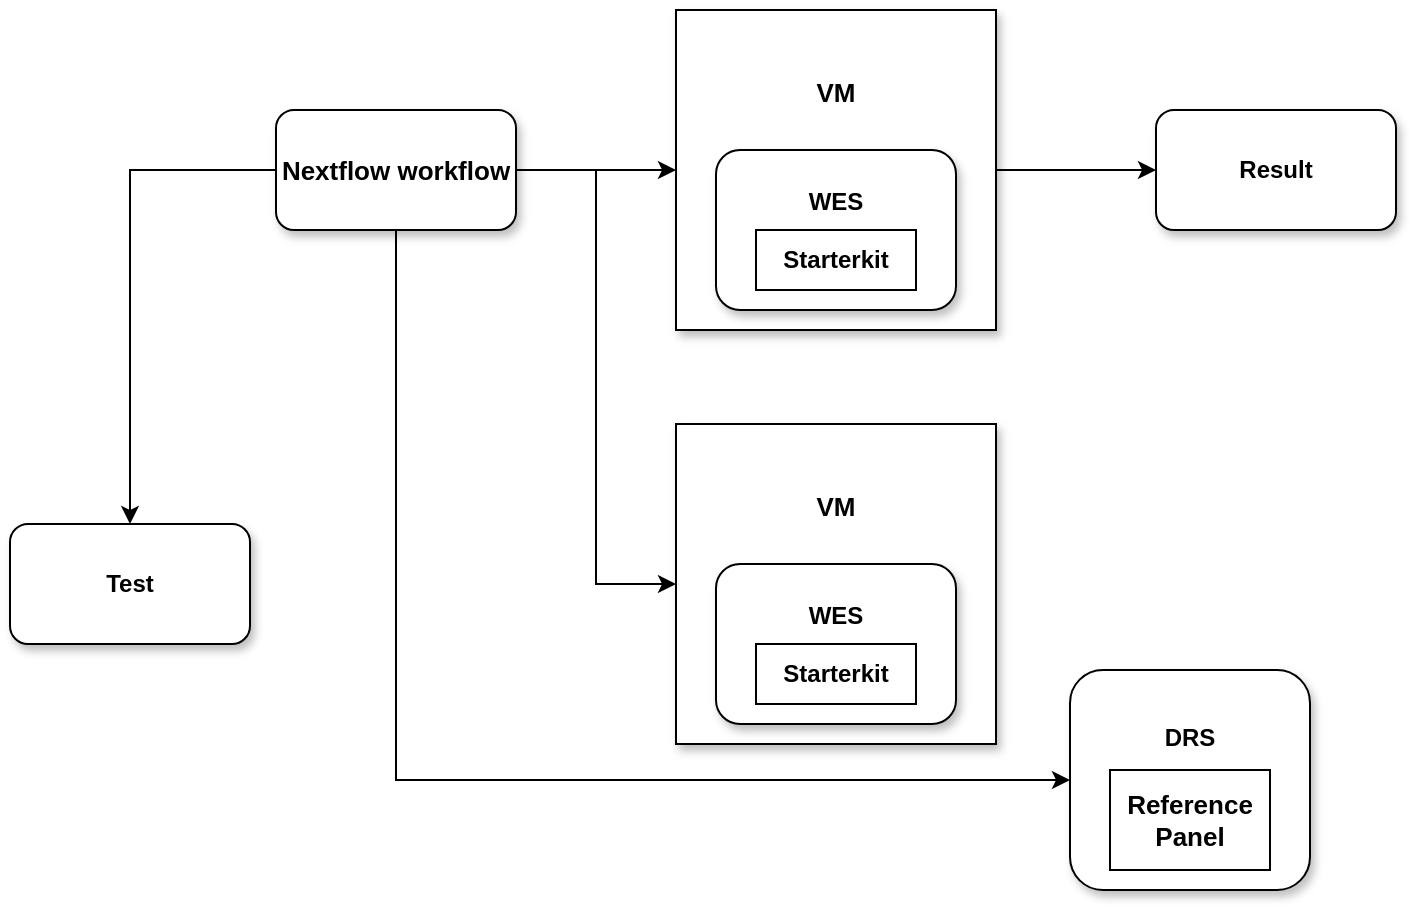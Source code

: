 <mxfile version="21.6.2" type="github">
  <diagram name="Page-1" id="IgRoF7RVsTaWWRk1cckZ">
    <mxGraphModel dx="896" dy="566" grid="1" gridSize="10" guides="1" tooltips="1" connect="1" arrows="1" fold="1" page="1" pageScale="1" pageWidth="850" pageHeight="1100" math="0" shadow="0">
      <root>
        <mxCell id="0" />
        <mxCell id="1" parent="0" />
        <mxCell id="UDgKJiba5ccRPYknybrY-3" value="&lt;b&gt;Test&lt;/b&gt;" style="rounded=1;whiteSpace=wrap;html=1;shadow=1;gradientDirection=south;" vertex="1" parent="1">
          <mxGeometry x="40" y="440" width="120" height="60" as="geometry" />
        </mxCell>
        <mxCell id="UDgKJiba5ccRPYknybrY-28" style="edgeStyle=orthogonalEdgeStyle;rounded=0;orthogonalLoop=1;jettySize=auto;html=1;exitX=1;exitY=0.5;exitDx=0;exitDy=0;entryX=0;entryY=0.5;entryDx=0;entryDy=0;" edge="1" parent="1" source="UDgKJiba5ccRPYknybrY-6" target="UDgKJiba5ccRPYknybrY-13">
          <mxGeometry relative="1" as="geometry" />
        </mxCell>
        <mxCell id="UDgKJiba5ccRPYknybrY-6" value="&lt;b&gt;&lt;font style=&quot;font-size: 13px;&quot;&gt;Nextflow workflow&lt;/font&gt;&lt;/b&gt;" style="rounded=1;whiteSpace=wrap;html=1;shadow=1;gradientDirection=south;" vertex="1" parent="1">
          <mxGeometry x="173" y="233" width="120" height="60" as="geometry" />
        </mxCell>
        <mxCell id="UDgKJiba5ccRPYknybrY-7" value="&lt;b&gt;Result&lt;/b&gt;" style="rounded=1;whiteSpace=wrap;html=1;shadow=1;gradientDirection=south;" vertex="1" parent="1">
          <mxGeometry x="613" y="233" width="120" height="60" as="geometry" />
        </mxCell>
        <mxCell id="UDgKJiba5ccRPYknybrY-9" value="&lt;div&gt;&lt;b&gt;DRS&lt;/b&gt;&lt;/div&gt;&lt;div&gt;&lt;b&gt;&lt;br&gt;&lt;/b&gt;&lt;/div&gt;&lt;div&gt;&lt;b&gt;&lt;br&gt;&lt;/b&gt;&lt;/div&gt;&lt;div&gt;&lt;b&gt;&lt;br&gt;&lt;/b&gt;&lt;/div&gt;" style="rounded=1;whiteSpace=wrap;html=1;shadow=1;gradientDirection=south;" vertex="1" parent="1">
          <mxGeometry x="570" y="513" width="120" height="110" as="geometry" />
        </mxCell>
        <mxCell id="UDgKJiba5ccRPYknybrY-13" value="&lt;div&gt;&lt;b&gt;&lt;font style=&quot;font-size: 13px;&quot;&gt;VM&lt;/font&gt;&lt;/b&gt;&lt;/div&gt;&lt;div&gt;&lt;b&gt;&lt;font style=&quot;font-size: 13px;&quot;&gt;&lt;br&gt;&lt;/font&gt;&lt;/b&gt;&lt;/div&gt;&lt;div&gt;&lt;b&gt;&lt;font style=&quot;font-size: 13px;&quot;&gt;&lt;br&gt;&lt;/font&gt;&lt;/b&gt;&lt;/div&gt;&lt;div&gt;&lt;b&gt;&lt;font style=&quot;font-size: 13px;&quot;&gt;&lt;br&gt;&lt;/font&gt;&lt;/b&gt;&lt;/div&gt;&lt;div&gt;&lt;b&gt;&lt;font style=&quot;font-size: 13px;&quot;&gt;&lt;br&gt;&lt;/font&gt;&lt;/b&gt;&lt;/div&gt;&lt;div&gt;&lt;b&gt;&lt;font style=&quot;font-size: 13px;&quot;&gt;&lt;br&gt;&lt;/font&gt;&lt;/b&gt;&lt;/div&gt;" style="whiteSpace=wrap;html=1;aspect=fixed;shadow=1;" vertex="1" parent="1">
          <mxGeometry x="373" y="183" width="160" height="160" as="geometry" />
        </mxCell>
        <mxCell id="UDgKJiba5ccRPYknybrY-20" value="&lt;b&gt;&lt;font style=&quot;font-size: 13px;&quot;&gt;Reference Panel&lt;/font&gt;&lt;/b&gt;" style="rounded=0;whiteSpace=wrap;html=1;" vertex="1" parent="1">
          <mxGeometry x="590" y="563" width="80" height="50" as="geometry" />
        </mxCell>
        <mxCell id="UDgKJiba5ccRPYknybrY-11" value="&lt;div&gt;&lt;b&gt;WES&lt;/b&gt;&lt;/div&gt;&lt;div&gt;&lt;b&gt;&lt;br&gt;&lt;/b&gt;&lt;/div&gt;&lt;div&gt;&lt;b&gt;&lt;br&gt;&lt;/b&gt;&lt;/div&gt;" style="rounded=1;whiteSpace=wrap;html=1;shadow=1;gradientDirection=south;" vertex="1" parent="1">
          <mxGeometry x="393" y="253" width="120" height="80" as="geometry" />
        </mxCell>
        <mxCell id="UDgKJiba5ccRPYknybrY-21" value="&lt;b&gt;Starterkit&lt;/b&gt;" style="rounded=0;whiteSpace=wrap;html=1;" vertex="1" parent="1">
          <mxGeometry x="413" y="293" width="80" height="30" as="geometry" />
        </mxCell>
        <mxCell id="UDgKJiba5ccRPYknybrY-22" value="&lt;div&gt;&lt;b&gt;&lt;font style=&quot;font-size: 13px;&quot;&gt;VM&lt;/font&gt;&lt;/b&gt;&lt;/div&gt;&lt;div&gt;&lt;b&gt;&lt;font style=&quot;font-size: 13px;&quot;&gt;&lt;br&gt;&lt;/font&gt;&lt;/b&gt;&lt;/div&gt;&lt;div&gt;&lt;b&gt;&lt;font style=&quot;font-size: 13px;&quot;&gt;&lt;br&gt;&lt;/font&gt;&lt;/b&gt;&lt;/div&gt;&lt;div&gt;&lt;b&gt;&lt;font style=&quot;font-size: 13px;&quot;&gt;&lt;br&gt;&lt;/font&gt;&lt;/b&gt;&lt;/div&gt;&lt;div&gt;&lt;b&gt;&lt;font style=&quot;font-size: 13px;&quot;&gt;&lt;br&gt;&lt;/font&gt;&lt;/b&gt;&lt;/div&gt;&lt;div&gt;&lt;b&gt;&lt;font style=&quot;font-size: 13px;&quot;&gt;&lt;br&gt;&lt;/font&gt;&lt;/b&gt;&lt;/div&gt;" style="whiteSpace=wrap;html=1;aspect=fixed;shadow=1;" vertex="1" parent="1">
          <mxGeometry x="373" y="390" width="160" height="160" as="geometry" />
        </mxCell>
        <mxCell id="UDgKJiba5ccRPYknybrY-23" value="&lt;div&gt;&lt;b&gt;WES&lt;/b&gt;&lt;/div&gt;&lt;div&gt;&lt;b&gt;&lt;br&gt;&lt;/b&gt;&lt;/div&gt;&lt;div&gt;&lt;b&gt;&lt;br&gt;&lt;/b&gt;&lt;/div&gt;" style="rounded=1;whiteSpace=wrap;html=1;shadow=1;gradientDirection=south;" vertex="1" parent="1">
          <mxGeometry x="393" y="460" width="120" height="80" as="geometry" />
        </mxCell>
        <mxCell id="UDgKJiba5ccRPYknybrY-24" value="&lt;b&gt;Starterkit&lt;/b&gt;" style="rounded=0;whiteSpace=wrap;html=1;" vertex="1" parent="1">
          <mxGeometry x="413" y="500" width="80" height="30" as="geometry" />
        </mxCell>
        <mxCell id="UDgKJiba5ccRPYknybrY-29" value="" style="endArrow=classic;html=1;rounded=0;exitX=1;exitY=0.5;exitDx=0;exitDy=0;entryX=0;entryY=0.5;entryDx=0;entryDy=0;" edge="1" parent="1" source="UDgKJiba5ccRPYknybrY-13" target="UDgKJiba5ccRPYknybrY-7">
          <mxGeometry width="50" height="50" relative="1" as="geometry">
            <mxPoint x="533" y="473" as="sourcePoint" />
            <mxPoint x="583" y="423" as="targetPoint" />
          </mxGeometry>
        </mxCell>
        <mxCell id="UDgKJiba5ccRPYknybrY-32" style="edgeStyle=orthogonalEdgeStyle;rounded=0;orthogonalLoop=1;jettySize=auto;html=1;exitX=0;exitY=0.5;exitDx=0;exitDy=0;entryX=0.5;entryY=0;entryDx=0;entryDy=0;" edge="1" parent="1" source="UDgKJiba5ccRPYknybrY-6" target="UDgKJiba5ccRPYknybrY-3">
          <mxGeometry relative="1" as="geometry">
            <mxPoint x="230" y="273" as="sourcePoint" />
            <mxPoint x="310" y="273" as="targetPoint" />
          </mxGeometry>
        </mxCell>
        <mxCell id="UDgKJiba5ccRPYknybrY-33" style="edgeStyle=orthogonalEdgeStyle;rounded=0;orthogonalLoop=1;jettySize=auto;html=1;exitX=0.5;exitY=1;exitDx=0;exitDy=0;entryX=0;entryY=0.5;entryDx=0;entryDy=0;" edge="1" parent="1" source="UDgKJiba5ccRPYknybrY-6" target="UDgKJiba5ccRPYknybrY-9">
          <mxGeometry relative="1" as="geometry">
            <mxPoint x="110" y="273" as="sourcePoint" />
            <mxPoint x="170" y="463" as="targetPoint" />
          </mxGeometry>
        </mxCell>
        <mxCell id="UDgKJiba5ccRPYknybrY-34" style="edgeStyle=orthogonalEdgeStyle;rounded=0;orthogonalLoop=1;jettySize=auto;html=1;exitX=1;exitY=0.5;exitDx=0;exitDy=0;entryX=0;entryY=0.5;entryDx=0;entryDy=0;" edge="1" parent="1" source="UDgKJiba5ccRPYknybrY-6" target="UDgKJiba5ccRPYknybrY-22">
          <mxGeometry relative="1" as="geometry">
            <mxPoint x="303" y="273" as="sourcePoint" />
            <mxPoint x="383" y="273" as="targetPoint" />
          </mxGeometry>
        </mxCell>
      </root>
    </mxGraphModel>
  </diagram>
</mxfile>
